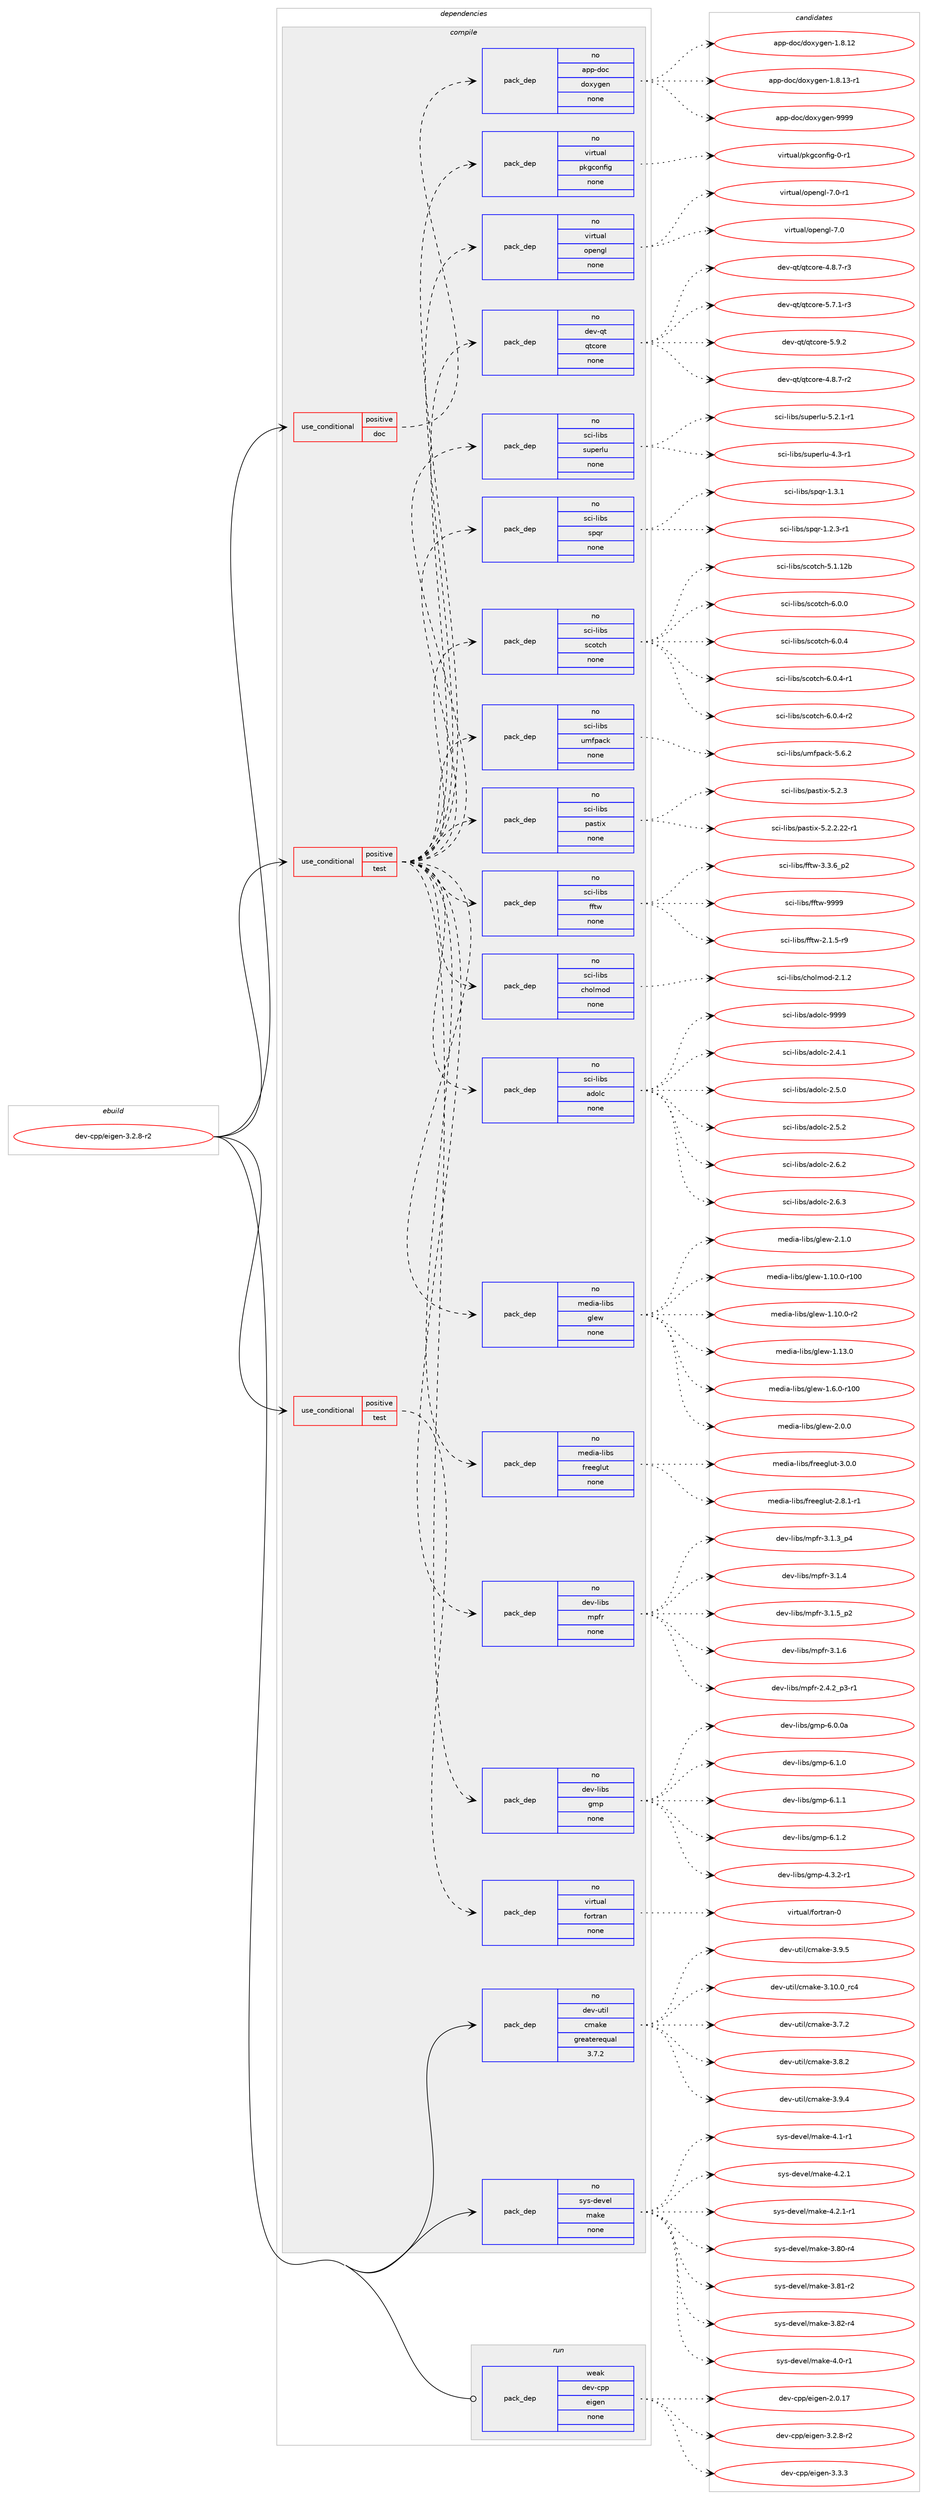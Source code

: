 digraph prolog {

# *************
# Graph options
# *************

newrank=true;
concentrate=true;
compound=true;
graph [rankdir=LR,fontname=Helvetica,fontsize=10,ranksep=1.5];#, ranksep=2.5, nodesep=0.2];
edge  [arrowhead=vee];
node  [fontname=Helvetica,fontsize=10];

# **********
# The ebuild
# **********

subgraph cluster_leftcol {
color=gray;
rank=same;
label=<<i>ebuild</i>>;
id [label="dev-cpp/eigen-3.2.8-r2", color=red, width=4, href="../dev-cpp/eigen-3.2.8-r2.svg"];
}

# ****************
# The dependencies
# ****************

subgraph cluster_midcol {
color=gray;
label=<<i>dependencies</i>>;
subgraph cluster_compile {
fillcolor="#eeeeee";
style=filled;
label=<<i>compile</i>>;
subgraph cond15794 {
dependency65376 [label=<<TABLE BORDER="0" CELLBORDER="1" CELLSPACING="0" CELLPADDING="4"><TR><TD ROWSPAN="3" CELLPADDING="10">use_conditional</TD></TR><TR><TD>positive</TD></TR><TR><TD>doc</TD></TR></TABLE>>, shape=none, color=red];
subgraph pack48129 {
dependency65377 [label=<<TABLE BORDER="0" CELLBORDER="1" CELLSPACING="0" CELLPADDING="4" WIDTH="220"><TR><TD ROWSPAN="6" CELLPADDING="30">pack_dep</TD></TR><TR><TD WIDTH="110">no</TD></TR><TR><TD>app-doc</TD></TR><TR><TD>doxygen</TD></TR><TR><TD>none</TD></TR><TR><TD></TD></TR></TABLE>>, shape=none, color=blue];
}
dependency65376:e -> dependency65377:w [weight=20,style="dashed",arrowhead="vee"];
}
id:e -> dependency65376:w [weight=20,style="solid",arrowhead="vee"];
subgraph cond15795 {
dependency65378 [label=<<TABLE BORDER="0" CELLBORDER="1" CELLSPACING="0" CELLPADDING="4"><TR><TD ROWSPAN="3" CELLPADDING="10">use_conditional</TD></TR><TR><TD>positive</TD></TR><TR><TD>test</TD></TR></TABLE>>, shape=none, color=red];
subgraph pack48130 {
dependency65379 [label=<<TABLE BORDER="0" CELLBORDER="1" CELLSPACING="0" CELLPADDING="4" WIDTH="220"><TR><TD ROWSPAN="6" CELLPADDING="30">pack_dep</TD></TR><TR><TD WIDTH="110">no</TD></TR><TR><TD>dev-libs</TD></TR><TR><TD>gmp</TD></TR><TR><TD>none</TD></TR><TR><TD></TD></TR></TABLE>>, shape=none, color=blue];
}
dependency65378:e -> dependency65379:w [weight=20,style="dashed",arrowhead="vee"];
subgraph pack48131 {
dependency65380 [label=<<TABLE BORDER="0" CELLBORDER="1" CELLSPACING="0" CELLPADDING="4" WIDTH="220"><TR><TD ROWSPAN="6" CELLPADDING="30">pack_dep</TD></TR><TR><TD WIDTH="110">no</TD></TR><TR><TD>dev-libs</TD></TR><TR><TD>mpfr</TD></TR><TR><TD>none</TD></TR><TR><TD></TD></TR></TABLE>>, shape=none, color=blue];
}
dependency65378:e -> dependency65380:w [weight=20,style="dashed",arrowhead="vee"];
subgraph pack48132 {
dependency65381 [label=<<TABLE BORDER="0" CELLBORDER="1" CELLSPACING="0" CELLPADDING="4" WIDTH="220"><TR><TD ROWSPAN="6" CELLPADDING="30">pack_dep</TD></TR><TR><TD WIDTH="110">no</TD></TR><TR><TD>media-libs</TD></TR><TR><TD>freeglut</TD></TR><TR><TD>none</TD></TR><TR><TD></TD></TR></TABLE>>, shape=none, color=blue];
}
dependency65378:e -> dependency65381:w [weight=20,style="dashed",arrowhead="vee"];
subgraph pack48133 {
dependency65382 [label=<<TABLE BORDER="0" CELLBORDER="1" CELLSPACING="0" CELLPADDING="4" WIDTH="220"><TR><TD ROWSPAN="6" CELLPADDING="30">pack_dep</TD></TR><TR><TD WIDTH="110">no</TD></TR><TR><TD>media-libs</TD></TR><TR><TD>glew</TD></TR><TR><TD>none</TD></TR><TR><TD></TD></TR></TABLE>>, shape=none, color=blue];
}
dependency65378:e -> dependency65382:w [weight=20,style="dashed",arrowhead="vee"];
subgraph pack48134 {
dependency65383 [label=<<TABLE BORDER="0" CELLBORDER="1" CELLSPACING="0" CELLPADDING="4" WIDTH="220"><TR><TD ROWSPAN="6" CELLPADDING="30">pack_dep</TD></TR><TR><TD WIDTH="110">no</TD></TR><TR><TD>sci-libs</TD></TR><TR><TD>adolc</TD></TR><TR><TD>none</TD></TR><TR><TD></TD></TR></TABLE>>, shape=none, color=blue];
}
dependency65378:e -> dependency65383:w [weight=20,style="dashed",arrowhead="vee"];
subgraph pack48135 {
dependency65384 [label=<<TABLE BORDER="0" CELLBORDER="1" CELLSPACING="0" CELLPADDING="4" WIDTH="220"><TR><TD ROWSPAN="6" CELLPADDING="30">pack_dep</TD></TR><TR><TD WIDTH="110">no</TD></TR><TR><TD>sci-libs</TD></TR><TR><TD>cholmod</TD></TR><TR><TD>none</TD></TR><TR><TD></TD></TR></TABLE>>, shape=none, color=blue];
}
dependency65378:e -> dependency65384:w [weight=20,style="dashed",arrowhead="vee"];
subgraph pack48136 {
dependency65385 [label=<<TABLE BORDER="0" CELLBORDER="1" CELLSPACING="0" CELLPADDING="4" WIDTH="220"><TR><TD ROWSPAN="6" CELLPADDING="30">pack_dep</TD></TR><TR><TD WIDTH="110">no</TD></TR><TR><TD>sci-libs</TD></TR><TR><TD>fftw</TD></TR><TR><TD>none</TD></TR><TR><TD></TD></TR></TABLE>>, shape=none, color=blue];
}
dependency65378:e -> dependency65385:w [weight=20,style="dashed",arrowhead="vee"];
subgraph pack48137 {
dependency65386 [label=<<TABLE BORDER="0" CELLBORDER="1" CELLSPACING="0" CELLPADDING="4" WIDTH="220"><TR><TD ROWSPAN="6" CELLPADDING="30">pack_dep</TD></TR><TR><TD WIDTH="110">no</TD></TR><TR><TD>sci-libs</TD></TR><TR><TD>pastix</TD></TR><TR><TD>none</TD></TR><TR><TD></TD></TR></TABLE>>, shape=none, color=blue];
}
dependency65378:e -> dependency65386:w [weight=20,style="dashed",arrowhead="vee"];
subgraph pack48138 {
dependency65387 [label=<<TABLE BORDER="0" CELLBORDER="1" CELLSPACING="0" CELLPADDING="4" WIDTH="220"><TR><TD ROWSPAN="6" CELLPADDING="30">pack_dep</TD></TR><TR><TD WIDTH="110">no</TD></TR><TR><TD>sci-libs</TD></TR><TR><TD>umfpack</TD></TR><TR><TD>none</TD></TR><TR><TD></TD></TR></TABLE>>, shape=none, color=blue];
}
dependency65378:e -> dependency65387:w [weight=20,style="dashed",arrowhead="vee"];
subgraph pack48139 {
dependency65388 [label=<<TABLE BORDER="0" CELLBORDER="1" CELLSPACING="0" CELLPADDING="4" WIDTH="220"><TR><TD ROWSPAN="6" CELLPADDING="30">pack_dep</TD></TR><TR><TD WIDTH="110">no</TD></TR><TR><TD>sci-libs</TD></TR><TR><TD>scotch</TD></TR><TR><TD>none</TD></TR><TR><TD></TD></TR></TABLE>>, shape=none, color=blue];
}
dependency65378:e -> dependency65388:w [weight=20,style="dashed",arrowhead="vee"];
subgraph pack48140 {
dependency65389 [label=<<TABLE BORDER="0" CELLBORDER="1" CELLSPACING="0" CELLPADDING="4" WIDTH="220"><TR><TD ROWSPAN="6" CELLPADDING="30">pack_dep</TD></TR><TR><TD WIDTH="110">no</TD></TR><TR><TD>sci-libs</TD></TR><TR><TD>spqr</TD></TR><TR><TD>none</TD></TR><TR><TD></TD></TR></TABLE>>, shape=none, color=blue];
}
dependency65378:e -> dependency65389:w [weight=20,style="dashed",arrowhead="vee"];
subgraph pack48141 {
dependency65390 [label=<<TABLE BORDER="0" CELLBORDER="1" CELLSPACING="0" CELLPADDING="4" WIDTH="220"><TR><TD ROWSPAN="6" CELLPADDING="30">pack_dep</TD></TR><TR><TD WIDTH="110">no</TD></TR><TR><TD>sci-libs</TD></TR><TR><TD>superlu</TD></TR><TR><TD>none</TD></TR><TR><TD></TD></TR></TABLE>>, shape=none, color=blue];
}
dependency65378:e -> dependency65390:w [weight=20,style="dashed",arrowhead="vee"];
subgraph pack48142 {
dependency65391 [label=<<TABLE BORDER="0" CELLBORDER="1" CELLSPACING="0" CELLPADDING="4" WIDTH="220"><TR><TD ROWSPAN="6" CELLPADDING="30">pack_dep</TD></TR><TR><TD WIDTH="110">no</TD></TR><TR><TD>dev-qt</TD></TR><TR><TD>qtcore</TD></TR><TR><TD>none</TD></TR><TR><TD></TD></TR></TABLE>>, shape=none, color=blue];
}
dependency65378:e -> dependency65391:w [weight=20,style="dashed",arrowhead="vee"];
subgraph pack48143 {
dependency65392 [label=<<TABLE BORDER="0" CELLBORDER="1" CELLSPACING="0" CELLPADDING="4" WIDTH="220"><TR><TD ROWSPAN="6" CELLPADDING="30">pack_dep</TD></TR><TR><TD WIDTH="110">no</TD></TR><TR><TD>virtual</TD></TR><TR><TD>opengl</TD></TR><TR><TD>none</TD></TR><TR><TD></TD></TR></TABLE>>, shape=none, color=blue];
}
dependency65378:e -> dependency65392:w [weight=20,style="dashed",arrowhead="vee"];
subgraph pack48144 {
dependency65393 [label=<<TABLE BORDER="0" CELLBORDER="1" CELLSPACING="0" CELLPADDING="4" WIDTH="220"><TR><TD ROWSPAN="6" CELLPADDING="30">pack_dep</TD></TR><TR><TD WIDTH="110">no</TD></TR><TR><TD>virtual</TD></TR><TR><TD>pkgconfig</TD></TR><TR><TD>none</TD></TR><TR><TD></TD></TR></TABLE>>, shape=none, color=blue];
}
dependency65378:e -> dependency65393:w [weight=20,style="dashed",arrowhead="vee"];
}
id:e -> dependency65378:w [weight=20,style="solid",arrowhead="vee"];
subgraph cond15796 {
dependency65394 [label=<<TABLE BORDER="0" CELLBORDER="1" CELLSPACING="0" CELLPADDING="4"><TR><TD ROWSPAN="3" CELLPADDING="10">use_conditional</TD></TR><TR><TD>positive</TD></TR><TR><TD>test</TD></TR></TABLE>>, shape=none, color=red];
subgraph pack48145 {
dependency65395 [label=<<TABLE BORDER="0" CELLBORDER="1" CELLSPACING="0" CELLPADDING="4" WIDTH="220"><TR><TD ROWSPAN="6" CELLPADDING="30">pack_dep</TD></TR><TR><TD WIDTH="110">no</TD></TR><TR><TD>virtual</TD></TR><TR><TD>fortran</TD></TR><TR><TD>none</TD></TR><TR><TD></TD></TR></TABLE>>, shape=none, color=blue];
}
dependency65394:e -> dependency65395:w [weight=20,style="dashed",arrowhead="vee"];
}
id:e -> dependency65394:w [weight=20,style="solid",arrowhead="vee"];
subgraph pack48146 {
dependency65396 [label=<<TABLE BORDER="0" CELLBORDER="1" CELLSPACING="0" CELLPADDING="4" WIDTH="220"><TR><TD ROWSPAN="6" CELLPADDING="30">pack_dep</TD></TR><TR><TD WIDTH="110">no</TD></TR><TR><TD>dev-util</TD></TR><TR><TD>cmake</TD></TR><TR><TD>greaterequal</TD></TR><TR><TD>3.7.2</TD></TR></TABLE>>, shape=none, color=blue];
}
id:e -> dependency65396:w [weight=20,style="solid",arrowhead="vee"];
subgraph pack48147 {
dependency65397 [label=<<TABLE BORDER="0" CELLBORDER="1" CELLSPACING="0" CELLPADDING="4" WIDTH="220"><TR><TD ROWSPAN="6" CELLPADDING="30">pack_dep</TD></TR><TR><TD WIDTH="110">no</TD></TR><TR><TD>sys-devel</TD></TR><TR><TD>make</TD></TR><TR><TD>none</TD></TR><TR><TD></TD></TR></TABLE>>, shape=none, color=blue];
}
id:e -> dependency65397:w [weight=20,style="solid",arrowhead="vee"];
}
subgraph cluster_compileandrun {
fillcolor="#eeeeee";
style=filled;
label=<<i>compile and run</i>>;
}
subgraph cluster_run {
fillcolor="#eeeeee";
style=filled;
label=<<i>run</i>>;
subgraph pack48148 {
dependency65398 [label=<<TABLE BORDER="0" CELLBORDER="1" CELLSPACING="0" CELLPADDING="4" WIDTH="220"><TR><TD ROWSPAN="6" CELLPADDING="30">pack_dep</TD></TR><TR><TD WIDTH="110">weak</TD></TR><TR><TD>dev-cpp</TD></TR><TR><TD>eigen</TD></TR><TR><TD>none</TD></TR><TR><TD></TD></TR></TABLE>>, shape=none, color=blue];
}
id:e -> dependency65398:w [weight=20,style="solid",arrowhead="odot"];
}
}

# **************
# The candidates
# **************

subgraph cluster_choices {
rank=same;
color=gray;
label=<<i>candidates</i>>;

subgraph choice48129 {
color=black;
nodesep=1;
choice9711211245100111994710011112012110310111045494656464950 [label="app-doc/doxygen-1.8.12", color=red, width=4,href="../app-doc/doxygen-1.8.12.svg"];
choice97112112451001119947100111120121103101110454946564649514511449 [label="app-doc/doxygen-1.8.13-r1", color=red, width=4,href="../app-doc/doxygen-1.8.13-r1.svg"];
choice971121124510011199471001111201211031011104557575757 [label="app-doc/doxygen-9999", color=red, width=4,href="../app-doc/doxygen-9999.svg"];
dependency65377:e -> choice9711211245100111994710011112012110310111045494656464950:w [style=dotted,weight="100"];
dependency65377:e -> choice97112112451001119947100111120121103101110454946564649514511449:w [style=dotted,weight="100"];
dependency65377:e -> choice971121124510011199471001111201211031011104557575757:w [style=dotted,weight="100"];
}
subgraph choice48130 {
color=black;
nodesep=1;
choice1001011184510810598115471031091124552465146504511449 [label="dev-libs/gmp-4.3.2-r1", color=red, width=4,href="../dev-libs/gmp-4.3.2-r1.svg"];
choice10010111845108105981154710310911245544648464897 [label="dev-libs/gmp-6.0.0a", color=red, width=4,href="../dev-libs/gmp-6.0.0a.svg"];
choice100101118451081059811547103109112455446494648 [label="dev-libs/gmp-6.1.0", color=red, width=4,href="../dev-libs/gmp-6.1.0.svg"];
choice100101118451081059811547103109112455446494649 [label="dev-libs/gmp-6.1.1", color=red, width=4,href="../dev-libs/gmp-6.1.1.svg"];
choice100101118451081059811547103109112455446494650 [label="dev-libs/gmp-6.1.2", color=red, width=4,href="../dev-libs/gmp-6.1.2.svg"];
dependency65379:e -> choice1001011184510810598115471031091124552465146504511449:w [style=dotted,weight="100"];
dependency65379:e -> choice10010111845108105981154710310911245544648464897:w [style=dotted,weight="100"];
dependency65379:e -> choice100101118451081059811547103109112455446494648:w [style=dotted,weight="100"];
dependency65379:e -> choice100101118451081059811547103109112455446494649:w [style=dotted,weight="100"];
dependency65379:e -> choice100101118451081059811547103109112455446494650:w [style=dotted,weight="100"];
}
subgraph choice48131 {
color=black;
nodesep=1;
choice10010111845108105981154710911210211445504652465095112514511449 [label="dev-libs/mpfr-2.4.2_p3-r1", color=red, width=4,href="../dev-libs/mpfr-2.4.2_p3-r1.svg"];
choice1001011184510810598115471091121021144551464946519511252 [label="dev-libs/mpfr-3.1.3_p4", color=red, width=4,href="../dev-libs/mpfr-3.1.3_p4.svg"];
choice100101118451081059811547109112102114455146494652 [label="dev-libs/mpfr-3.1.4", color=red, width=4,href="../dev-libs/mpfr-3.1.4.svg"];
choice1001011184510810598115471091121021144551464946539511250 [label="dev-libs/mpfr-3.1.5_p2", color=red, width=4,href="../dev-libs/mpfr-3.1.5_p2.svg"];
choice100101118451081059811547109112102114455146494654 [label="dev-libs/mpfr-3.1.6", color=red, width=4,href="../dev-libs/mpfr-3.1.6.svg"];
dependency65380:e -> choice10010111845108105981154710911210211445504652465095112514511449:w [style=dotted,weight="100"];
dependency65380:e -> choice1001011184510810598115471091121021144551464946519511252:w [style=dotted,weight="100"];
dependency65380:e -> choice100101118451081059811547109112102114455146494652:w [style=dotted,weight="100"];
dependency65380:e -> choice1001011184510810598115471091121021144551464946539511250:w [style=dotted,weight="100"];
dependency65380:e -> choice100101118451081059811547109112102114455146494654:w [style=dotted,weight="100"];
}
subgraph choice48132 {
color=black;
nodesep=1;
choice109101100105974510810598115471021141011011031081171164550465646494511449 [label="media-libs/freeglut-2.8.1-r1", color=red, width=4,href="../media-libs/freeglut-2.8.1-r1.svg"];
choice10910110010597451081059811547102114101101103108117116455146484648 [label="media-libs/freeglut-3.0.0", color=red, width=4,href="../media-libs/freeglut-3.0.0.svg"];
dependency65381:e -> choice109101100105974510810598115471021141011011031081171164550465646494511449:w [style=dotted,weight="100"];
dependency65381:e -> choice10910110010597451081059811547102114101101103108117116455146484648:w [style=dotted,weight="100"];
}
subgraph choice48133 {
color=black;
nodesep=1;
choice109101100105974510810598115471031081011194549464948464845114494848 [label="media-libs/glew-1.10.0-r100", color=red, width=4,href="../media-libs/glew-1.10.0-r100.svg"];
choice10910110010597451081059811547103108101119454946494846484511450 [label="media-libs/glew-1.10.0-r2", color=red, width=4,href="../media-libs/glew-1.10.0-r2.svg"];
choice1091011001059745108105981154710310810111945494649514648 [label="media-libs/glew-1.13.0", color=red, width=4,href="../media-libs/glew-1.13.0.svg"];
choice1091011001059745108105981154710310810111945494654464845114494848 [label="media-libs/glew-1.6.0-r100", color=red, width=4,href="../media-libs/glew-1.6.0-r100.svg"];
choice10910110010597451081059811547103108101119455046484648 [label="media-libs/glew-2.0.0", color=red, width=4,href="../media-libs/glew-2.0.0.svg"];
choice10910110010597451081059811547103108101119455046494648 [label="media-libs/glew-2.1.0", color=red, width=4,href="../media-libs/glew-2.1.0.svg"];
dependency65382:e -> choice109101100105974510810598115471031081011194549464948464845114494848:w [style=dotted,weight="100"];
dependency65382:e -> choice10910110010597451081059811547103108101119454946494846484511450:w [style=dotted,weight="100"];
dependency65382:e -> choice1091011001059745108105981154710310810111945494649514648:w [style=dotted,weight="100"];
dependency65382:e -> choice1091011001059745108105981154710310810111945494654464845114494848:w [style=dotted,weight="100"];
dependency65382:e -> choice10910110010597451081059811547103108101119455046484648:w [style=dotted,weight="100"];
dependency65382:e -> choice10910110010597451081059811547103108101119455046494648:w [style=dotted,weight="100"];
}
subgraph choice48134 {
color=black;
nodesep=1;
choice115991054510810598115479710011110899455046524649 [label="sci-libs/adolc-2.4.1", color=red, width=4,href="../sci-libs/adolc-2.4.1.svg"];
choice115991054510810598115479710011110899455046534648 [label="sci-libs/adolc-2.5.0", color=red, width=4,href="../sci-libs/adolc-2.5.0.svg"];
choice115991054510810598115479710011110899455046534650 [label="sci-libs/adolc-2.5.2", color=red, width=4,href="../sci-libs/adolc-2.5.2.svg"];
choice115991054510810598115479710011110899455046544650 [label="sci-libs/adolc-2.6.2", color=red, width=4,href="../sci-libs/adolc-2.6.2.svg"];
choice115991054510810598115479710011110899455046544651 [label="sci-libs/adolc-2.6.3", color=red, width=4,href="../sci-libs/adolc-2.6.3.svg"];
choice1159910545108105981154797100111108994557575757 [label="sci-libs/adolc-9999", color=red, width=4,href="../sci-libs/adolc-9999.svg"];
dependency65383:e -> choice115991054510810598115479710011110899455046524649:w [style=dotted,weight="100"];
dependency65383:e -> choice115991054510810598115479710011110899455046534648:w [style=dotted,weight="100"];
dependency65383:e -> choice115991054510810598115479710011110899455046534650:w [style=dotted,weight="100"];
dependency65383:e -> choice115991054510810598115479710011110899455046544650:w [style=dotted,weight="100"];
dependency65383:e -> choice115991054510810598115479710011110899455046544651:w [style=dotted,weight="100"];
dependency65383:e -> choice1159910545108105981154797100111108994557575757:w [style=dotted,weight="100"];
}
subgraph choice48135 {
color=black;
nodesep=1;
choice1159910545108105981154799104111108109111100455046494650 [label="sci-libs/cholmod-2.1.2", color=red, width=4,href="../sci-libs/cholmod-2.1.2.svg"];
dependency65384:e -> choice1159910545108105981154799104111108109111100455046494650:w [style=dotted,weight="100"];
}
subgraph choice48136 {
color=black;
nodesep=1;
choice115991054510810598115471021021161194550464946534511457 [label="sci-libs/fftw-2.1.5-r9", color=red, width=4,href="../sci-libs/fftw-2.1.5-r9.svg"];
choice115991054510810598115471021021161194551465146549511250 [label="sci-libs/fftw-3.3.6_p2", color=red, width=4,href="../sci-libs/fftw-3.3.6_p2.svg"];
choice115991054510810598115471021021161194557575757 [label="sci-libs/fftw-9999", color=red, width=4,href="../sci-libs/fftw-9999.svg"];
dependency65385:e -> choice115991054510810598115471021021161194550464946534511457:w [style=dotted,weight="100"];
dependency65385:e -> choice115991054510810598115471021021161194551465146549511250:w [style=dotted,weight="100"];
dependency65385:e -> choice115991054510810598115471021021161194557575757:w [style=dotted,weight="100"];
}
subgraph choice48137 {
color=black;
nodesep=1;
choice11599105451081059811547112971151161051204553465046504650504511449 [label="sci-libs/pastix-5.2.2.22-r1", color=red, width=4,href="../sci-libs/pastix-5.2.2.22-r1.svg"];
choice1159910545108105981154711297115116105120455346504651 [label="sci-libs/pastix-5.2.3", color=red, width=4,href="../sci-libs/pastix-5.2.3.svg"];
dependency65386:e -> choice11599105451081059811547112971151161051204553465046504650504511449:w [style=dotted,weight="100"];
dependency65386:e -> choice1159910545108105981154711297115116105120455346504651:w [style=dotted,weight="100"];
}
subgraph choice48138 {
color=black;
nodesep=1;
choice115991054510810598115471171091021129799107455346544650 [label="sci-libs/umfpack-5.6.2", color=red, width=4,href="../sci-libs/umfpack-5.6.2.svg"];
dependency65387:e -> choice115991054510810598115471171091021129799107455346544650:w [style=dotted,weight="100"];
}
subgraph choice48139 {
color=black;
nodesep=1;
choice1159910545108105981154711599111116991044553464946495098 [label="sci-libs/scotch-5.1.12b", color=red, width=4,href="../sci-libs/scotch-5.1.12b.svg"];
choice115991054510810598115471159911111699104455446484648 [label="sci-libs/scotch-6.0.0", color=red, width=4,href="../sci-libs/scotch-6.0.0.svg"];
choice115991054510810598115471159911111699104455446484652 [label="sci-libs/scotch-6.0.4", color=red, width=4,href="../sci-libs/scotch-6.0.4.svg"];
choice1159910545108105981154711599111116991044554464846524511449 [label="sci-libs/scotch-6.0.4-r1", color=red, width=4,href="../sci-libs/scotch-6.0.4-r1.svg"];
choice1159910545108105981154711599111116991044554464846524511450 [label="sci-libs/scotch-6.0.4-r2", color=red, width=4,href="../sci-libs/scotch-6.0.4-r2.svg"];
dependency65388:e -> choice1159910545108105981154711599111116991044553464946495098:w [style=dotted,weight="100"];
dependency65388:e -> choice115991054510810598115471159911111699104455446484648:w [style=dotted,weight="100"];
dependency65388:e -> choice115991054510810598115471159911111699104455446484652:w [style=dotted,weight="100"];
dependency65388:e -> choice1159910545108105981154711599111116991044554464846524511449:w [style=dotted,weight="100"];
dependency65388:e -> choice1159910545108105981154711599111116991044554464846524511450:w [style=dotted,weight="100"];
}
subgraph choice48140 {
color=black;
nodesep=1;
choice115991054510810598115471151121131144549465046514511449 [label="sci-libs/spqr-1.2.3-r1", color=red, width=4,href="../sci-libs/spqr-1.2.3-r1.svg"];
choice11599105451081059811547115112113114454946514649 [label="sci-libs/spqr-1.3.1", color=red, width=4,href="../sci-libs/spqr-1.3.1.svg"];
dependency65389:e -> choice115991054510810598115471151121131144549465046514511449:w [style=dotted,weight="100"];
dependency65389:e -> choice11599105451081059811547115112113114454946514649:w [style=dotted,weight="100"];
}
subgraph choice48141 {
color=black;
nodesep=1;
choice11599105451081059811547115117112101114108117455246514511449 [label="sci-libs/superlu-4.3-r1", color=red, width=4,href="../sci-libs/superlu-4.3-r1.svg"];
choice115991054510810598115471151171121011141081174553465046494511449 [label="sci-libs/superlu-5.2.1-r1", color=red, width=4,href="../sci-libs/superlu-5.2.1-r1.svg"];
dependency65390:e -> choice11599105451081059811547115117112101114108117455246514511449:w [style=dotted,weight="100"];
dependency65390:e -> choice115991054510810598115471151171121011141081174553465046494511449:w [style=dotted,weight="100"];
}
subgraph choice48142 {
color=black;
nodesep=1;
choice1001011184511311647113116991111141014552465646554511450 [label="dev-qt/qtcore-4.8.7-r2", color=red, width=4,href="../dev-qt/qtcore-4.8.7-r2.svg"];
choice1001011184511311647113116991111141014552465646554511451 [label="dev-qt/qtcore-4.8.7-r3", color=red, width=4,href="../dev-qt/qtcore-4.8.7-r3.svg"];
choice1001011184511311647113116991111141014553465546494511451 [label="dev-qt/qtcore-5.7.1-r3", color=red, width=4,href="../dev-qt/qtcore-5.7.1-r3.svg"];
choice100101118451131164711311699111114101455346574650 [label="dev-qt/qtcore-5.9.2", color=red, width=4,href="../dev-qt/qtcore-5.9.2.svg"];
dependency65391:e -> choice1001011184511311647113116991111141014552465646554511450:w [style=dotted,weight="100"];
dependency65391:e -> choice1001011184511311647113116991111141014552465646554511451:w [style=dotted,weight="100"];
dependency65391:e -> choice1001011184511311647113116991111141014553465546494511451:w [style=dotted,weight="100"];
dependency65391:e -> choice100101118451131164711311699111114101455346574650:w [style=dotted,weight="100"];
}
subgraph choice48143 {
color=black;
nodesep=1;
choice118105114116117971084711111210111010310845554648 [label="virtual/opengl-7.0", color=red, width=4,href="../virtual/opengl-7.0.svg"];
choice1181051141161179710847111112101110103108455546484511449 [label="virtual/opengl-7.0-r1", color=red, width=4,href="../virtual/opengl-7.0-r1.svg"];
dependency65392:e -> choice118105114116117971084711111210111010310845554648:w [style=dotted,weight="100"];
dependency65392:e -> choice1181051141161179710847111112101110103108455546484511449:w [style=dotted,weight="100"];
}
subgraph choice48144 {
color=black;
nodesep=1;
choice11810511411611797108471121071039911111010210510345484511449 [label="virtual/pkgconfig-0-r1", color=red, width=4,href="../virtual/pkgconfig-0-r1.svg"];
dependency65393:e -> choice11810511411611797108471121071039911111010210510345484511449:w [style=dotted,weight="100"];
}
subgraph choice48145 {
color=black;
nodesep=1;
choice1181051141161179710847102111114116114971104548 [label="virtual/fortran-0", color=red, width=4,href="../virtual/fortran-0.svg"];
dependency65395:e -> choice1181051141161179710847102111114116114971104548:w [style=dotted,weight="100"];
}
subgraph choice48146 {
color=black;
nodesep=1;
choice1001011184511711610510847991099710710145514649484648951149952 [label="dev-util/cmake-3.10.0_rc4", color=red, width=4,href="../dev-util/cmake-3.10.0_rc4.svg"];
choice10010111845117116105108479910997107101455146554650 [label="dev-util/cmake-3.7.2", color=red, width=4,href="../dev-util/cmake-3.7.2.svg"];
choice10010111845117116105108479910997107101455146564650 [label="dev-util/cmake-3.8.2", color=red, width=4,href="../dev-util/cmake-3.8.2.svg"];
choice10010111845117116105108479910997107101455146574652 [label="dev-util/cmake-3.9.4", color=red, width=4,href="../dev-util/cmake-3.9.4.svg"];
choice10010111845117116105108479910997107101455146574653 [label="dev-util/cmake-3.9.5", color=red, width=4,href="../dev-util/cmake-3.9.5.svg"];
dependency65396:e -> choice1001011184511711610510847991099710710145514649484648951149952:w [style=dotted,weight="100"];
dependency65396:e -> choice10010111845117116105108479910997107101455146554650:w [style=dotted,weight="100"];
dependency65396:e -> choice10010111845117116105108479910997107101455146564650:w [style=dotted,weight="100"];
dependency65396:e -> choice10010111845117116105108479910997107101455146574652:w [style=dotted,weight="100"];
dependency65396:e -> choice10010111845117116105108479910997107101455146574653:w [style=dotted,weight="100"];
}
subgraph choice48147 {
color=black;
nodesep=1;
choice11512111545100101118101108471099710710145514656484511452 [label="sys-devel/make-3.80-r4", color=red, width=4,href="../sys-devel/make-3.80-r4.svg"];
choice11512111545100101118101108471099710710145514656494511450 [label="sys-devel/make-3.81-r2", color=red, width=4,href="../sys-devel/make-3.81-r2.svg"];
choice11512111545100101118101108471099710710145514656504511452 [label="sys-devel/make-3.82-r4", color=red, width=4,href="../sys-devel/make-3.82-r4.svg"];
choice115121115451001011181011084710997107101455246484511449 [label="sys-devel/make-4.0-r1", color=red, width=4,href="../sys-devel/make-4.0-r1.svg"];
choice115121115451001011181011084710997107101455246494511449 [label="sys-devel/make-4.1-r1", color=red, width=4,href="../sys-devel/make-4.1-r1.svg"];
choice115121115451001011181011084710997107101455246504649 [label="sys-devel/make-4.2.1", color=red, width=4,href="../sys-devel/make-4.2.1.svg"];
choice1151211154510010111810110847109971071014552465046494511449 [label="sys-devel/make-4.2.1-r1", color=red, width=4,href="../sys-devel/make-4.2.1-r1.svg"];
dependency65397:e -> choice11512111545100101118101108471099710710145514656484511452:w [style=dotted,weight="100"];
dependency65397:e -> choice11512111545100101118101108471099710710145514656494511450:w [style=dotted,weight="100"];
dependency65397:e -> choice11512111545100101118101108471099710710145514656504511452:w [style=dotted,weight="100"];
dependency65397:e -> choice115121115451001011181011084710997107101455246484511449:w [style=dotted,weight="100"];
dependency65397:e -> choice115121115451001011181011084710997107101455246494511449:w [style=dotted,weight="100"];
dependency65397:e -> choice115121115451001011181011084710997107101455246504649:w [style=dotted,weight="100"];
dependency65397:e -> choice1151211154510010111810110847109971071014552465046494511449:w [style=dotted,weight="100"];
}
subgraph choice48148 {
color=black;
nodesep=1;
choice10010111845991121124710110510310111045504648464955 [label="dev-cpp/eigen-2.0.17", color=red, width=4,href="../dev-cpp/eigen-2.0.17.svg"];
choice1001011184599112112471011051031011104551465046564511450 [label="dev-cpp/eigen-3.2.8-r2", color=red, width=4,href="../dev-cpp/eigen-3.2.8-r2.svg"];
choice100101118459911211247101105103101110455146514651 [label="dev-cpp/eigen-3.3.3", color=red, width=4,href="../dev-cpp/eigen-3.3.3.svg"];
dependency65398:e -> choice10010111845991121124710110510310111045504648464955:w [style=dotted,weight="100"];
dependency65398:e -> choice1001011184599112112471011051031011104551465046564511450:w [style=dotted,weight="100"];
dependency65398:e -> choice100101118459911211247101105103101110455146514651:w [style=dotted,weight="100"];
}
}

}
